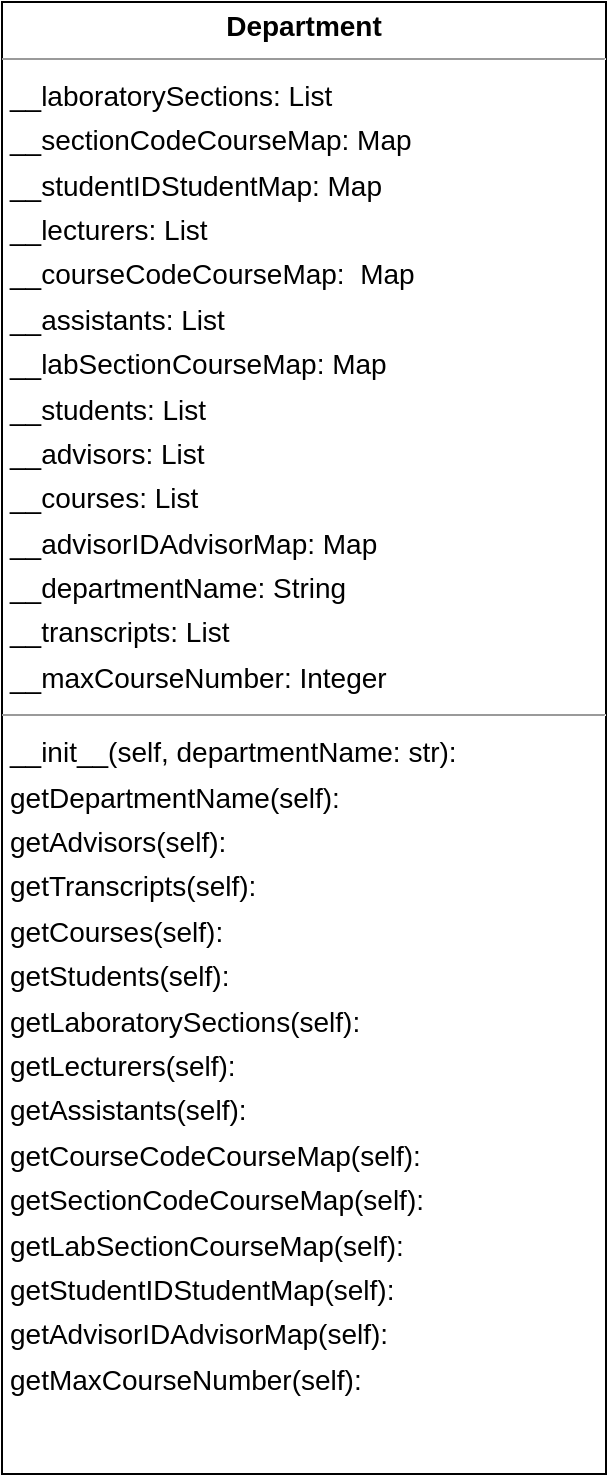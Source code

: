 <mxfile version="22.1.16" type="device">
  <diagram id="j3ZhM5BMVq8c1ECWxK8d" name="Sayfa -1">
    <mxGraphModel dx="521" dy="1051" grid="1" gridSize="10" guides="1" tooltips="1" connect="1" arrows="1" fold="1" page="0" pageScale="1" pageWidth="827" pageHeight="1169" background="none" math="0" shadow="0">
      <root>
        <mxCell id="0" />
        <mxCell id="1" parent="0" />
        <mxCell id="node0" value="&lt;p style=&quot;margin:0px;margin-top:4px;text-align:center;&quot;&gt;&lt;b&gt;Department&lt;/b&gt;&lt;/p&gt;&lt;hr size=&quot;1&quot;&gt;&lt;p style=&quot;margin:0 0 0 4px;line-height:1.6;&quot;&gt; __laboratorySections: List&lt;br&gt; __sectionCodeCourseMap: Map&lt;br&gt; __studentIDStudentMap: Map&lt;br&gt; __lecturers: List&lt;br&gt; __courseCodeCourseMap:&amp;nbsp; Map&lt;br&gt; __assistants: List&lt;br&gt; __labSectionCourseMap: Map&lt;br&gt; __students: List&lt;br&gt; __advisors: List&lt;br&gt; __courses: List&lt;br&gt; __advisorIDAdvisorMap: Map&lt;br&gt; __departmentName: String&lt;br&gt; __transcripts: List&lt;br&gt; __maxCourseNumber: Integer&lt;/p&gt;&lt;hr size=&quot;1&quot;&gt;&lt;p style=&quot;margin:0 0 0 4px;line-height:1.6;&quot;&gt; __init__(self, departmentName: str): &lt;br&gt; getDepartmentName(self): &lt;br&gt; getAdvisors(self): &lt;br&gt; getTranscripts(self): &lt;br&gt; getCourses(self): &lt;br&gt; getStudents(self): &lt;br&gt; getLaboratorySections(self): &lt;br&gt; getLecturers(self): &lt;br&gt; getAssistants(self): &lt;br&gt; getCourseCodeCourseMap(self): &lt;br&gt; getSectionCodeCourseMap(self): &lt;br&gt; getLabSectionCourseMap(self): &lt;br&gt; getStudentIDStudentMap(self): &lt;br&gt; getAdvisorIDAdvisorMap(self): &lt;br&gt; getMaxCourseNumber(self): &lt;/p&gt;" style="verticalAlign=top;align=left;overflow=fill;fontSize=14;fontFamily=Helvetica;html=1;rounded=0;shadow=0;comic=0;labelBackgroundColor=none;strokeWidth=1;" parent="1" vertex="1">
          <mxGeometry x="130" y="-296" width="302" height="736" as="geometry" />
        </mxCell>
      </root>
    </mxGraphModel>
  </diagram>
</mxfile>
